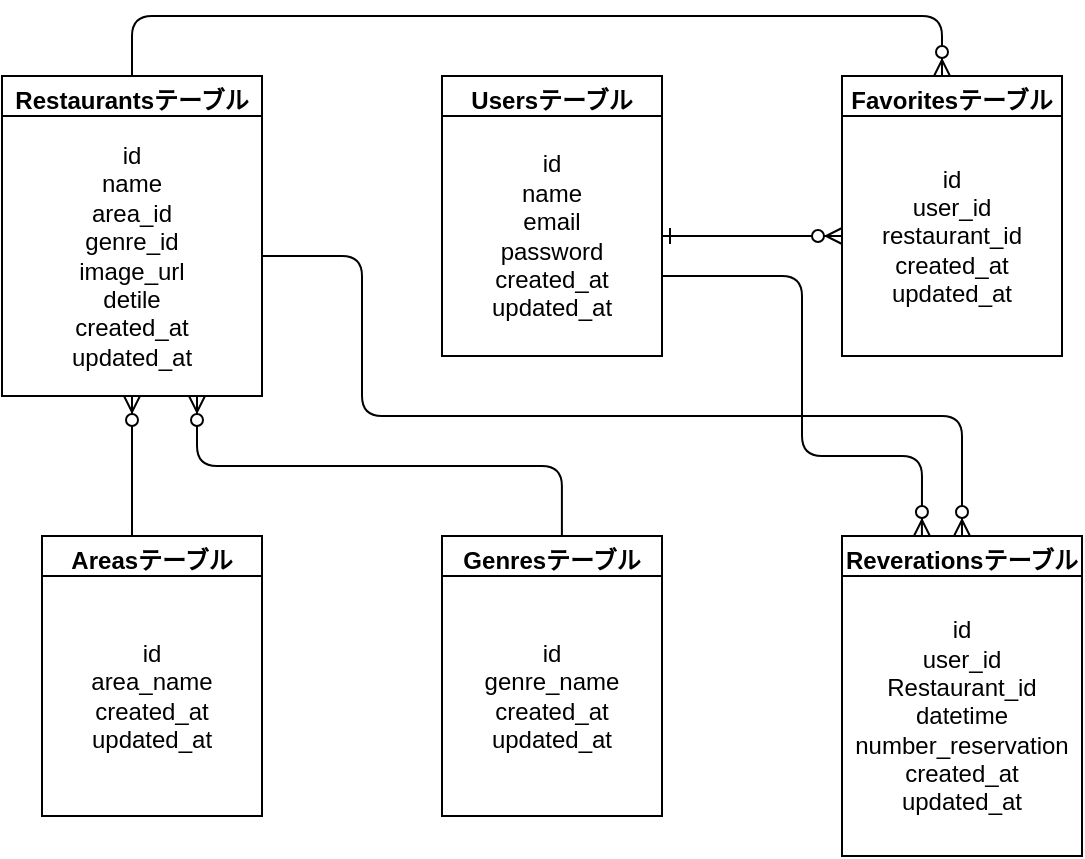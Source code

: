 <mxfile>
    <diagram id="R-BRPoTpZyhLY2aqib3g" name="Page-1">
        <mxGraphModel dx="642" dy="478" grid="1" gridSize="10" guides="1" tooltips="1" connect="1" arrows="1" fold="1" page="1" pageScale="1" pageWidth="827" pageHeight="1169" math="0" shadow="0">
            <root>
                <mxCell id="0"/>
                <mxCell id="1" parent="0"/>
                <mxCell id="eWRBQ8og8PCyrHXCpCZj-6" value="Usersテーブル" style="swimlane;" parent="1" vertex="1">
                    <mxGeometry x="280" y="40" width="110" height="140" as="geometry"/>
                </mxCell>
                <mxCell id="eWRBQ8og8PCyrHXCpCZj-7" value="id&lt;br&gt;name&lt;br&gt;email&lt;br&gt;password&lt;br&gt;created_at&lt;br&gt;updated_at" style="whiteSpace=wrap;html=1;" parent="eWRBQ8og8PCyrHXCpCZj-6" vertex="1">
                    <mxGeometry y="20" width="110" height="120" as="geometry"/>
                </mxCell>
                <mxCell id="eWRBQ8og8PCyrHXCpCZj-8" value="Favoritesテーブル" style="swimlane;" parent="1" vertex="1">
                    <mxGeometry x="480" y="40" width="110" height="140" as="geometry"/>
                </mxCell>
                <mxCell id="eWRBQ8og8PCyrHXCpCZj-9" value="id&lt;br&gt;user_id&lt;br&gt;restaurant_id&lt;br&gt;created_at&lt;br&gt;updated_at" style="whiteSpace=wrap;html=1;" parent="eWRBQ8og8PCyrHXCpCZj-8" vertex="1">
                    <mxGeometry y="20" width="110" height="120" as="geometry"/>
                </mxCell>
                <mxCell id="eWRBQ8og8PCyrHXCpCZj-10" value="Restaurantsテーブル" style="swimlane;" parent="1" vertex="1">
                    <mxGeometry x="60" y="40" width="130" height="160" as="geometry"/>
                </mxCell>
                <mxCell id="eWRBQ8og8PCyrHXCpCZj-11" value="id&lt;br&gt;name&lt;br&gt;area_id&lt;br&gt;genre_id&lt;br&gt;image_url&lt;br&gt;detile&lt;br&gt;created_at&lt;br&gt;updated_at" style="whiteSpace=wrap;html=1;" parent="eWRBQ8og8PCyrHXCpCZj-10" vertex="1">
                    <mxGeometry y="20" width="130" height="140" as="geometry"/>
                </mxCell>
                <mxCell id="eWRBQ8og8PCyrHXCpCZj-16" value="Genresテーブル" style="swimlane;startSize=23;" parent="1" vertex="1">
                    <mxGeometry x="280" y="270" width="110" height="140" as="geometry"/>
                </mxCell>
                <mxCell id="eWRBQ8og8PCyrHXCpCZj-17" value="id&lt;br&gt;genre_name&lt;br&gt;created_at&lt;br&gt;updated_at" style="whiteSpace=wrap;html=1;" parent="eWRBQ8og8PCyrHXCpCZj-16" vertex="1">
                    <mxGeometry y="20" width="110" height="120" as="geometry"/>
                </mxCell>
                <mxCell id="eWRBQ8og8PCyrHXCpCZj-14" value="Areasテーブル" style="swimlane;startSize=23;" parent="1" vertex="1">
                    <mxGeometry x="80" y="270" width="110" height="140" as="geometry"/>
                </mxCell>
                <mxCell id="eWRBQ8og8PCyrHXCpCZj-15" value="id&lt;br&gt;area_name&lt;br&gt;created_at&lt;br&gt;updated_at" style="whiteSpace=wrap;html=1;" parent="eWRBQ8og8PCyrHXCpCZj-14" vertex="1">
                    <mxGeometry y="20" width="110" height="120" as="geometry"/>
                </mxCell>
                <mxCell id="eWRBQ8og8PCyrHXCpCZj-21" value="" style="edgeStyle=entityRelationEdgeStyle;fontSize=12;html=1;endArrow=ERzeroToMany;endFill=1;exitX=1;exitY=0.5;exitDx=0;exitDy=0;entryX=0;entryY=0.5;entryDx=0;entryDy=0;" parent="1" source="eWRBQ8og8PCyrHXCpCZj-7" target="eWRBQ8og8PCyrHXCpCZj-9" edge="1">
                    <mxGeometry width="100" height="100" relative="1" as="geometry">
                        <mxPoint x="280" y="280" as="sourcePoint"/>
                        <mxPoint x="380" y="180" as="targetPoint"/>
                    </mxGeometry>
                </mxCell>
                <mxCell id="eWRBQ8og8PCyrHXCpCZj-25" value="" style="edgeStyle=entityRelationEdgeStyle;fontSize=12;html=1;endArrow=ERone;endFill=1;" parent="1" target="eWRBQ8og8PCyrHXCpCZj-7" edge="1">
                    <mxGeometry width="100" height="100" relative="1" as="geometry">
                        <mxPoint x="430" y="120" as="sourcePoint"/>
                        <mxPoint x="420" y="100" as="targetPoint"/>
                    </mxGeometry>
                </mxCell>
                <mxCell id="eWRBQ8og8PCyrHXCpCZj-30" value="" style="edgeStyle=orthogonalEdgeStyle;fontSize=12;html=1;endArrow=ERzeroToMany;endFill=1;entryX=0.5;entryY=1;entryDx=0;entryDy=0;" parent="1" target="eWRBQ8og8PCyrHXCpCZj-11" edge="1">
                    <mxGeometry width="100" height="100" relative="1" as="geometry">
                        <mxPoint x="125" y="270" as="sourcePoint"/>
                        <mxPoint x="70" y="240" as="targetPoint"/>
                        <Array as="points">
                            <mxPoint x="125" y="250"/>
                            <mxPoint x="125" y="250"/>
                        </Array>
                    </mxGeometry>
                </mxCell>
                <mxCell id="eWRBQ8og8PCyrHXCpCZj-32" value="" style="edgeStyle=elbowEdgeStyle;fontSize=12;html=1;endArrow=ERzeroToMany;endFill=1;elbow=vertical;entryX=0.75;entryY=1;entryDx=0;entryDy=0;exitX=0.545;exitY=0;exitDx=0;exitDy=0;exitPerimeter=0;" parent="1" edge="1" target="eWRBQ8og8PCyrHXCpCZj-11" source="eWRBQ8og8PCyrHXCpCZj-16">
                    <mxGeometry width="100" height="100" relative="1" as="geometry">
                        <mxPoint x="340" y="260" as="sourcePoint"/>
                        <mxPoint x="150" y="206" as="targetPoint"/>
                    </mxGeometry>
                </mxCell>
                <mxCell id="eWRBQ8og8PCyrHXCpCZj-34" value="Reverationsテーブル" style="swimlane;" parent="1" vertex="1">
                    <mxGeometry x="480" y="270" width="120" height="160" as="geometry"/>
                </mxCell>
                <mxCell id="eWRBQ8og8PCyrHXCpCZj-35" value="id&lt;br&gt;user_id&lt;br&gt;Restaurant_id&lt;br&gt;datetime&lt;br&gt;number_reservation&lt;br&gt;created_at&lt;br&gt;updated_at" style="whiteSpace=wrap;html=1;" parent="eWRBQ8og8PCyrHXCpCZj-34" vertex="1">
                    <mxGeometry y="20" width="120" height="140" as="geometry"/>
                </mxCell>
                <mxCell id="eWRBQ8og8PCyrHXCpCZj-37" value="" style="fontSize=12;html=1;endArrow=ERzeroToMany;endFill=1;entryX=0.333;entryY=0;entryDx=0;entryDy=0;edgeStyle=orthogonalEdgeStyle;entryPerimeter=0;" parent="1" target="eWRBQ8og8PCyrHXCpCZj-34" edge="1">
                    <mxGeometry width="100" height="100" relative="1" as="geometry">
                        <mxPoint x="390" y="140" as="sourcePoint"/>
                        <mxPoint x="550" y="220" as="targetPoint"/>
                        <Array as="points">
                            <mxPoint x="460" y="140"/>
                            <mxPoint x="460" y="230"/>
                            <mxPoint x="520" y="230"/>
                        </Array>
                    </mxGeometry>
                </mxCell>
                <mxCell id="eWRBQ8og8PCyrHXCpCZj-38" value="" style="edgeStyle=elbowEdgeStyle;fontSize=12;html=1;endArrow=ERzeroToMany;endFill=1;elbow=vertical;exitX=0.5;exitY=0;exitDx=0;exitDy=0;" parent="1" source="eWRBQ8og8PCyrHXCpCZj-10" edge="1">
                    <mxGeometry width="100" height="100" relative="1" as="geometry">
                        <mxPoint x="600" y="10" as="sourcePoint"/>
                        <mxPoint x="530" y="40" as="targetPoint"/>
                        <Array as="points">
                            <mxPoint x="330" y="10"/>
                            <mxPoint x="330" y="10"/>
                        </Array>
                    </mxGeometry>
                </mxCell>
                <mxCell id="eWRBQ8og8PCyrHXCpCZj-39" value="" style="edgeStyle=orthogonalEdgeStyle;fontSize=12;html=1;endArrow=ERzeroToMany;endFill=1;exitX=1;exitY=0.5;exitDx=0;exitDy=0;exitPerimeter=0;" parent="1" source="eWRBQ8og8PCyrHXCpCZj-11" target="eWRBQ8og8PCyrHXCpCZj-34" edge="1">
                    <mxGeometry width="100" height="100" relative="1" as="geometry">
                        <mxPoint x="700" y="210" as="sourcePoint"/>
                        <mxPoint x="600" y="210" as="targetPoint"/>
                        <Array as="points">
                            <mxPoint x="240" y="130"/>
                            <mxPoint x="240" y="210"/>
                            <mxPoint x="540" y="210"/>
                        </Array>
                    </mxGeometry>
                </mxCell>
            </root>
        </mxGraphModel>
    </diagram>
</mxfile>